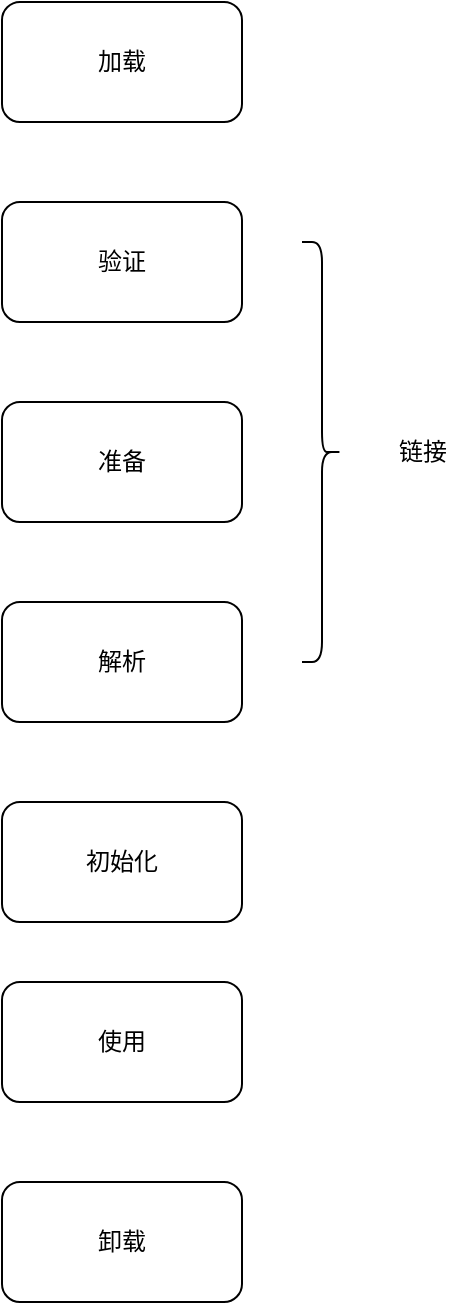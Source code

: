 <mxfile version="14.8.3" type="github">
  <diagram id="bhvhqVkPT6tEoOjhsN9-" name="Page-1">
    <mxGraphModel dx="946" dy="536" grid="1" gridSize="10" guides="1" tooltips="1" connect="1" arrows="1" fold="1" page="1" pageScale="1" pageWidth="827" pageHeight="1169" math="0" shadow="0">
      <root>
        <mxCell id="0" />
        <mxCell id="1" parent="0" />
        <mxCell id="sIRWdqgHKj45FQtHf0RM-1" value="加载" style="rounded=1;whiteSpace=wrap;html=1;" vertex="1" parent="1">
          <mxGeometry x="150" y="110" width="120" height="60" as="geometry" />
        </mxCell>
        <mxCell id="sIRWdqgHKj45FQtHf0RM-2" value="验证" style="rounded=1;whiteSpace=wrap;html=1;" vertex="1" parent="1">
          <mxGeometry x="150" y="210" width="120" height="60" as="geometry" />
        </mxCell>
        <mxCell id="sIRWdqgHKj45FQtHf0RM-3" value="准备" style="rounded=1;whiteSpace=wrap;html=1;" vertex="1" parent="1">
          <mxGeometry x="150" y="310" width="120" height="60" as="geometry" />
        </mxCell>
        <mxCell id="sIRWdqgHKj45FQtHf0RM-4" value="解析" style="rounded=1;whiteSpace=wrap;html=1;" vertex="1" parent="1">
          <mxGeometry x="150" y="410" width="120" height="60" as="geometry" />
        </mxCell>
        <mxCell id="sIRWdqgHKj45FQtHf0RM-5" value="初始化" style="rounded=1;whiteSpace=wrap;html=1;" vertex="1" parent="1">
          <mxGeometry x="150" y="510" width="120" height="60" as="geometry" />
        </mxCell>
        <mxCell id="sIRWdqgHKj45FQtHf0RM-6" value="使用" style="rounded=1;whiteSpace=wrap;html=1;" vertex="1" parent="1">
          <mxGeometry x="150" y="600" width="120" height="60" as="geometry" />
        </mxCell>
        <mxCell id="sIRWdqgHKj45FQtHf0RM-7" value="卸载" style="rounded=1;whiteSpace=wrap;html=1;" vertex="1" parent="1">
          <mxGeometry x="150" y="700" width="120" height="60" as="geometry" />
        </mxCell>
        <mxCell id="sIRWdqgHKj45FQtHf0RM-8" value="" style="shape=curlyBracket;whiteSpace=wrap;html=1;rounded=1;rotation=-180;" vertex="1" parent="1">
          <mxGeometry x="300" y="230" width="20" height="210" as="geometry" />
        </mxCell>
        <mxCell id="sIRWdqgHKj45FQtHf0RM-9" value="链接" style="text;html=1;align=center;verticalAlign=middle;resizable=0;points=[];autosize=1;strokeColor=none;" vertex="1" parent="1">
          <mxGeometry x="340" y="325" width="40" height="20" as="geometry" />
        </mxCell>
      </root>
    </mxGraphModel>
  </diagram>
</mxfile>
